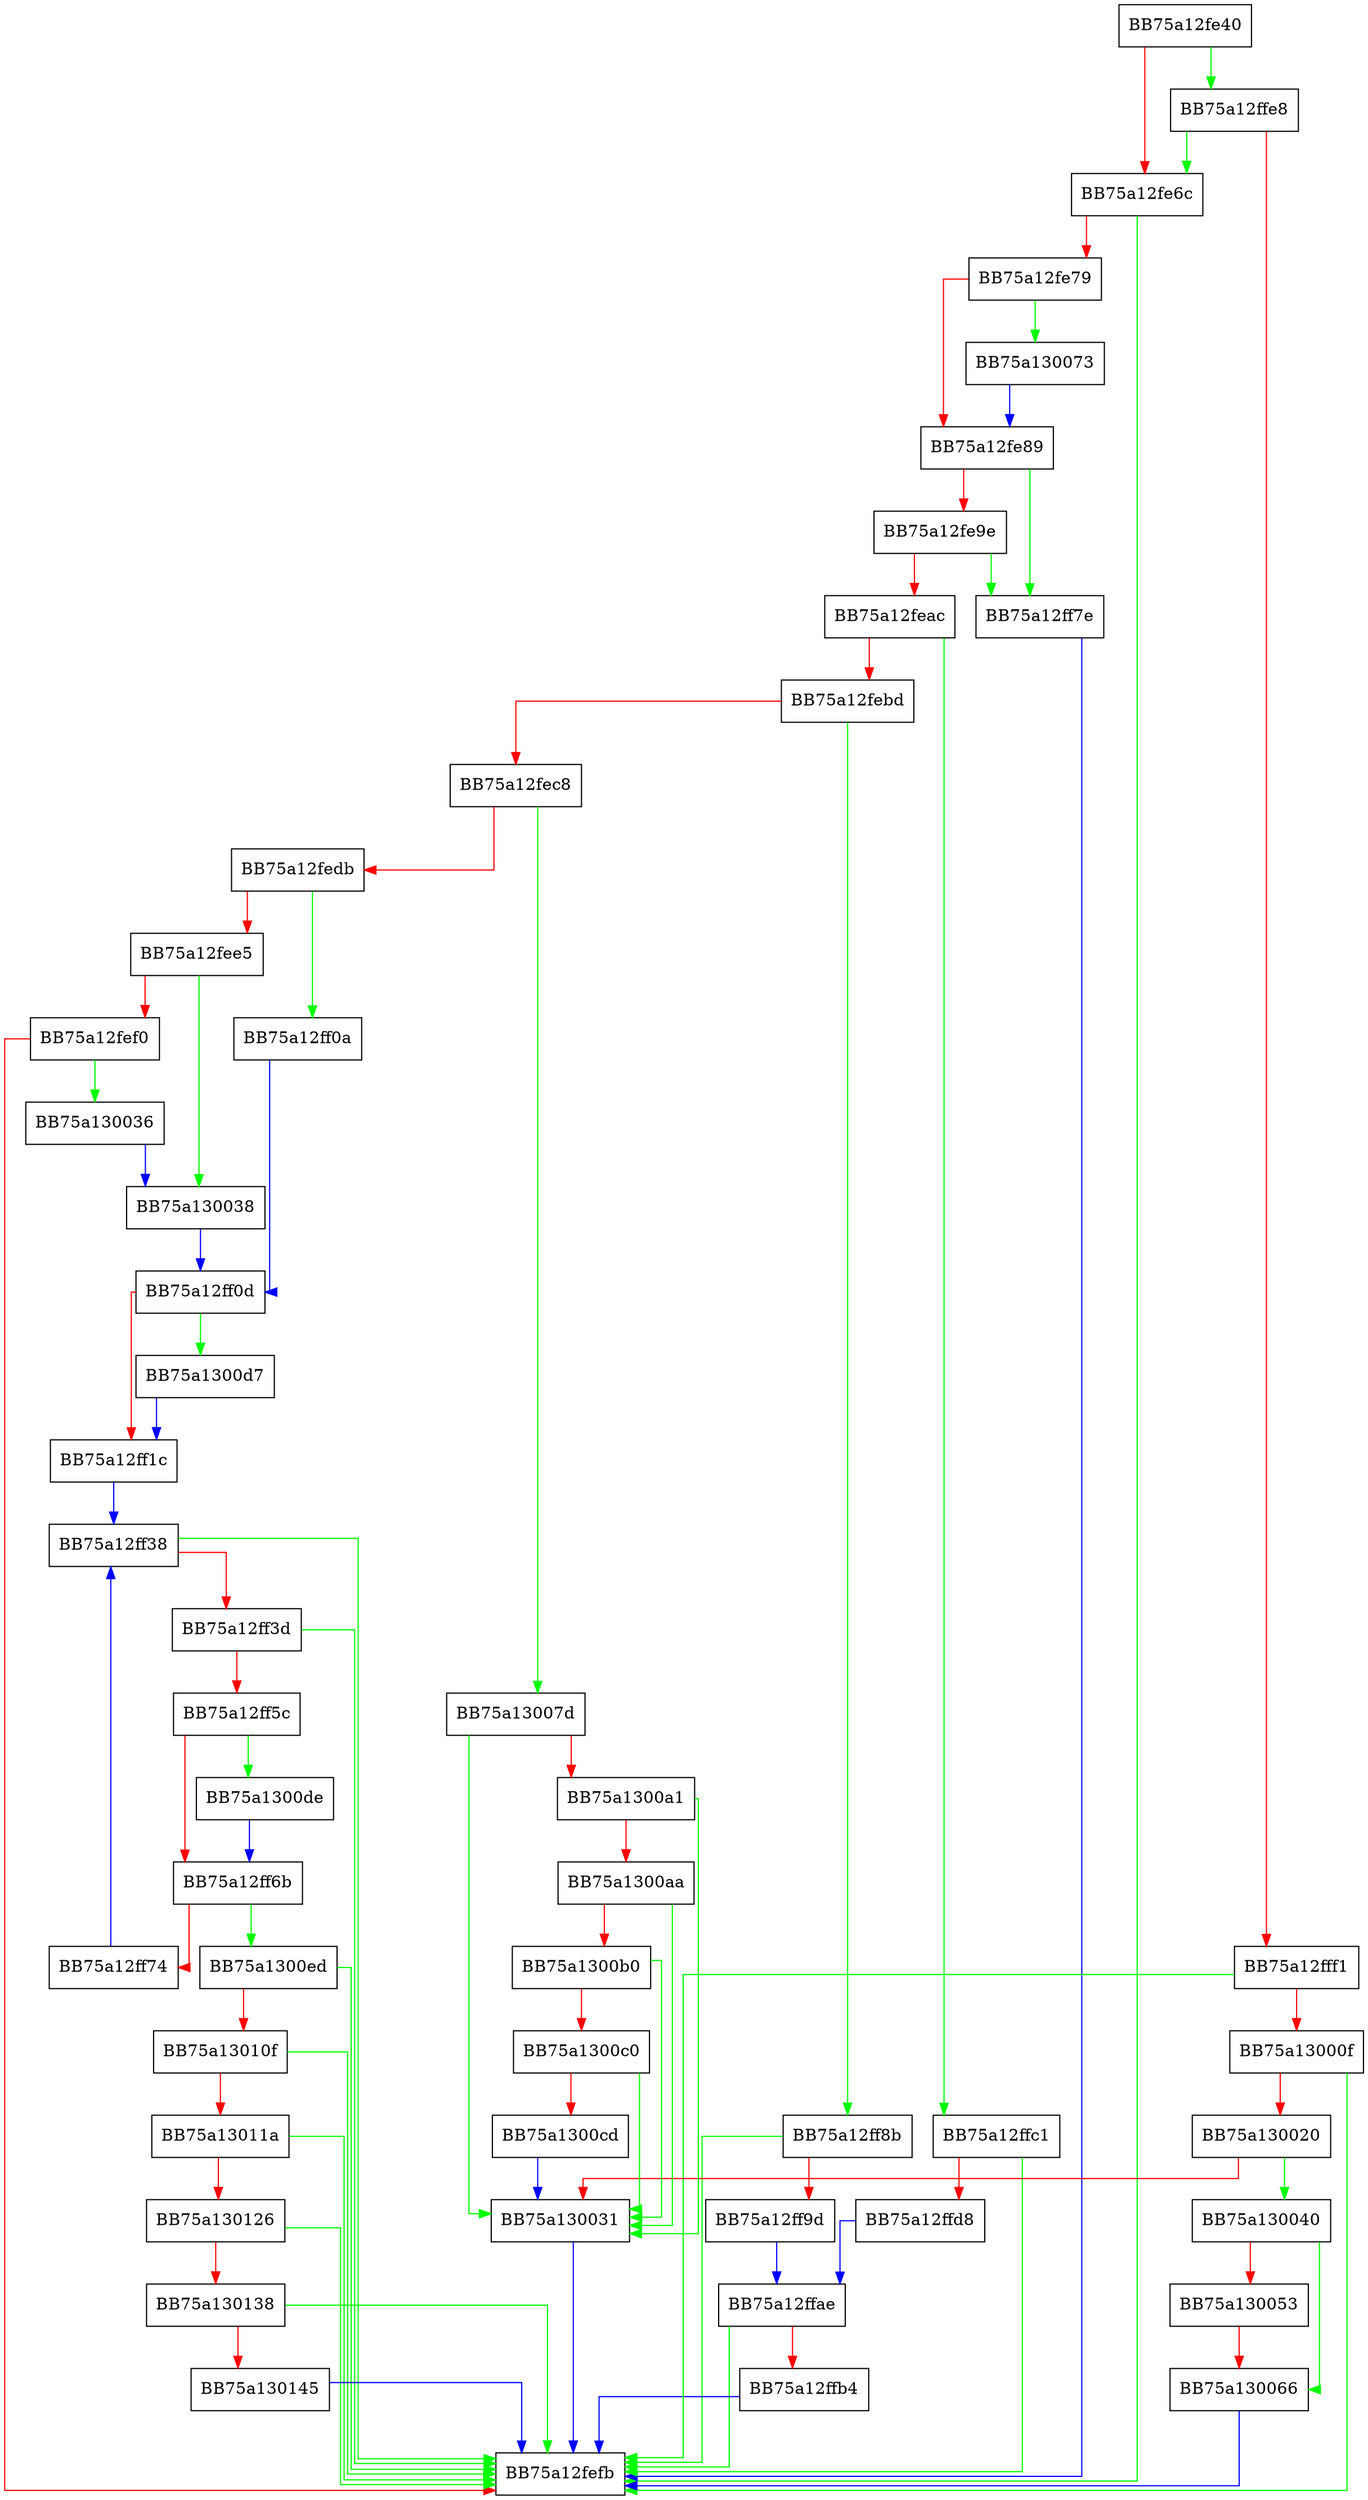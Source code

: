 digraph LoadDigitalCertificates {
  node [shape="box"];
  graph [splines=ortho];
  BB75a12fe40 -> BB75a12ffe8 [color="green"];
  BB75a12fe40 -> BB75a12fe6c [color="red"];
  BB75a12fe6c -> BB75a12fefb [color="green"];
  BB75a12fe6c -> BB75a12fe79 [color="red"];
  BB75a12fe79 -> BB75a130073 [color="green"];
  BB75a12fe79 -> BB75a12fe89 [color="red"];
  BB75a12fe89 -> BB75a12ff7e [color="green"];
  BB75a12fe89 -> BB75a12fe9e [color="red"];
  BB75a12fe9e -> BB75a12ff7e [color="green"];
  BB75a12fe9e -> BB75a12feac [color="red"];
  BB75a12feac -> BB75a12ffc1 [color="green"];
  BB75a12feac -> BB75a12febd [color="red"];
  BB75a12febd -> BB75a12ff8b [color="green"];
  BB75a12febd -> BB75a12fec8 [color="red"];
  BB75a12fec8 -> BB75a13007d [color="green"];
  BB75a12fec8 -> BB75a12fedb [color="red"];
  BB75a12fedb -> BB75a12ff0a [color="green"];
  BB75a12fedb -> BB75a12fee5 [color="red"];
  BB75a12fee5 -> BB75a130038 [color="green"];
  BB75a12fee5 -> BB75a12fef0 [color="red"];
  BB75a12fef0 -> BB75a130036 [color="green"];
  BB75a12fef0 -> BB75a12fefb [color="red"];
  BB75a12ff0a -> BB75a12ff0d [color="blue"];
  BB75a12ff0d -> BB75a1300d7 [color="green"];
  BB75a12ff0d -> BB75a12ff1c [color="red"];
  BB75a12ff1c -> BB75a12ff38 [color="blue"];
  BB75a12ff38 -> BB75a12fefb [color="green"];
  BB75a12ff38 -> BB75a12ff3d [color="red"];
  BB75a12ff3d -> BB75a12fefb [color="green"];
  BB75a12ff3d -> BB75a12ff5c [color="red"];
  BB75a12ff5c -> BB75a1300de [color="green"];
  BB75a12ff5c -> BB75a12ff6b [color="red"];
  BB75a12ff6b -> BB75a1300ed [color="green"];
  BB75a12ff6b -> BB75a12ff74 [color="red"];
  BB75a12ff74 -> BB75a12ff38 [color="blue"];
  BB75a12ff7e -> BB75a12fefb [color="blue"];
  BB75a12ff8b -> BB75a12fefb [color="green"];
  BB75a12ff8b -> BB75a12ff9d [color="red"];
  BB75a12ff9d -> BB75a12ffae [color="blue"];
  BB75a12ffae -> BB75a12fefb [color="green"];
  BB75a12ffae -> BB75a12ffb4 [color="red"];
  BB75a12ffb4 -> BB75a12fefb [color="blue"];
  BB75a12ffc1 -> BB75a12fefb [color="green"];
  BB75a12ffc1 -> BB75a12ffd8 [color="red"];
  BB75a12ffd8 -> BB75a12ffae [color="blue"];
  BB75a12ffe8 -> BB75a12fe6c [color="green"];
  BB75a12ffe8 -> BB75a12fff1 [color="red"];
  BB75a12fff1 -> BB75a12fefb [color="green"];
  BB75a12fff1 -> BB75a13000f [color="red"];
  BB75a13000f -> BB75a12fefb [color="green"];
  BB75a13000f -> BB75a130020 [color="red"];
  BB75a130020 -> BB75a130040 [color="green"];
  BB75a130020 -> BB75a130031 [color="red"];
  BB75a130031 -> BB75a12fefb [color="blue"];
  BB75a130036 -> BB75a130038 [color="blue"];
  BB75a130038 -> BB75a12ff0d [color="blue"];
  BB75a130040 -> BB75a130066 [color="green"];
  BB75a130040 -> BB75a130053 [color="red"];
  BB75a130053 -> BB75a130066 [color="red"];
  BB75a130066 -> BB75a12fefb [color="blue"];
  BB75a130073 -> BB75a12fe89 [color="blue"];
  BB75a13007d -> BB75a130031 [color="green"];
  BB75a13007d -> BB75a1300a1 [color="red"];
  BB75a1300a1 -> BB75a130031 [color="green"];
  BB75a1300a1 -> BB75a1300aa [color="red"];
  BB75a1300aa -> BB75a130031 [color="green"];
  BB75a1300aa -> BB75a1300b0 [color="red"];
  BB75a1300b0 -> BB75a130031 [color="green"];
  BB75a1300b0 -> BB75a1300c0 [color="red"];
  BB75a1300c0 -> BB75a130031 [color="green"];
  BB75a1300c0 -> BB75a1300cd [color="red"];
  BB75a1300cd -> BB75a130031 [color="blue"];
  BB75a1300d7 -> BB75a12ff1c [color="blue"];
  BB75a1300de -> BB75a12ff6b [color="blue"];
  BB75a1300ed -> BB75a12fefb [color="green"];
  BB75a1300ed -> BB75a13010f [color="red"];
  BB75a13010f -> BB75a12fefb [color="green"];
  BB75a13010f -> BB75a13011a [color="red"];
  BB75a13011a -> BB75a12fefb [color="green"];
  BB75a13011a -> BB75a130126 [color="red"];
  BB75a130126 -> BB75a12fefb [color="green"];
  BB75a130126 -> BB75a130138 [color="red"];
  BB75a130138 -> BB75a12fefb [color="green"];
  BB75a130138 -> BB75a130145 [color="red"];
  BB75a130145 -> BB75a12fefb [color="blue"];
}